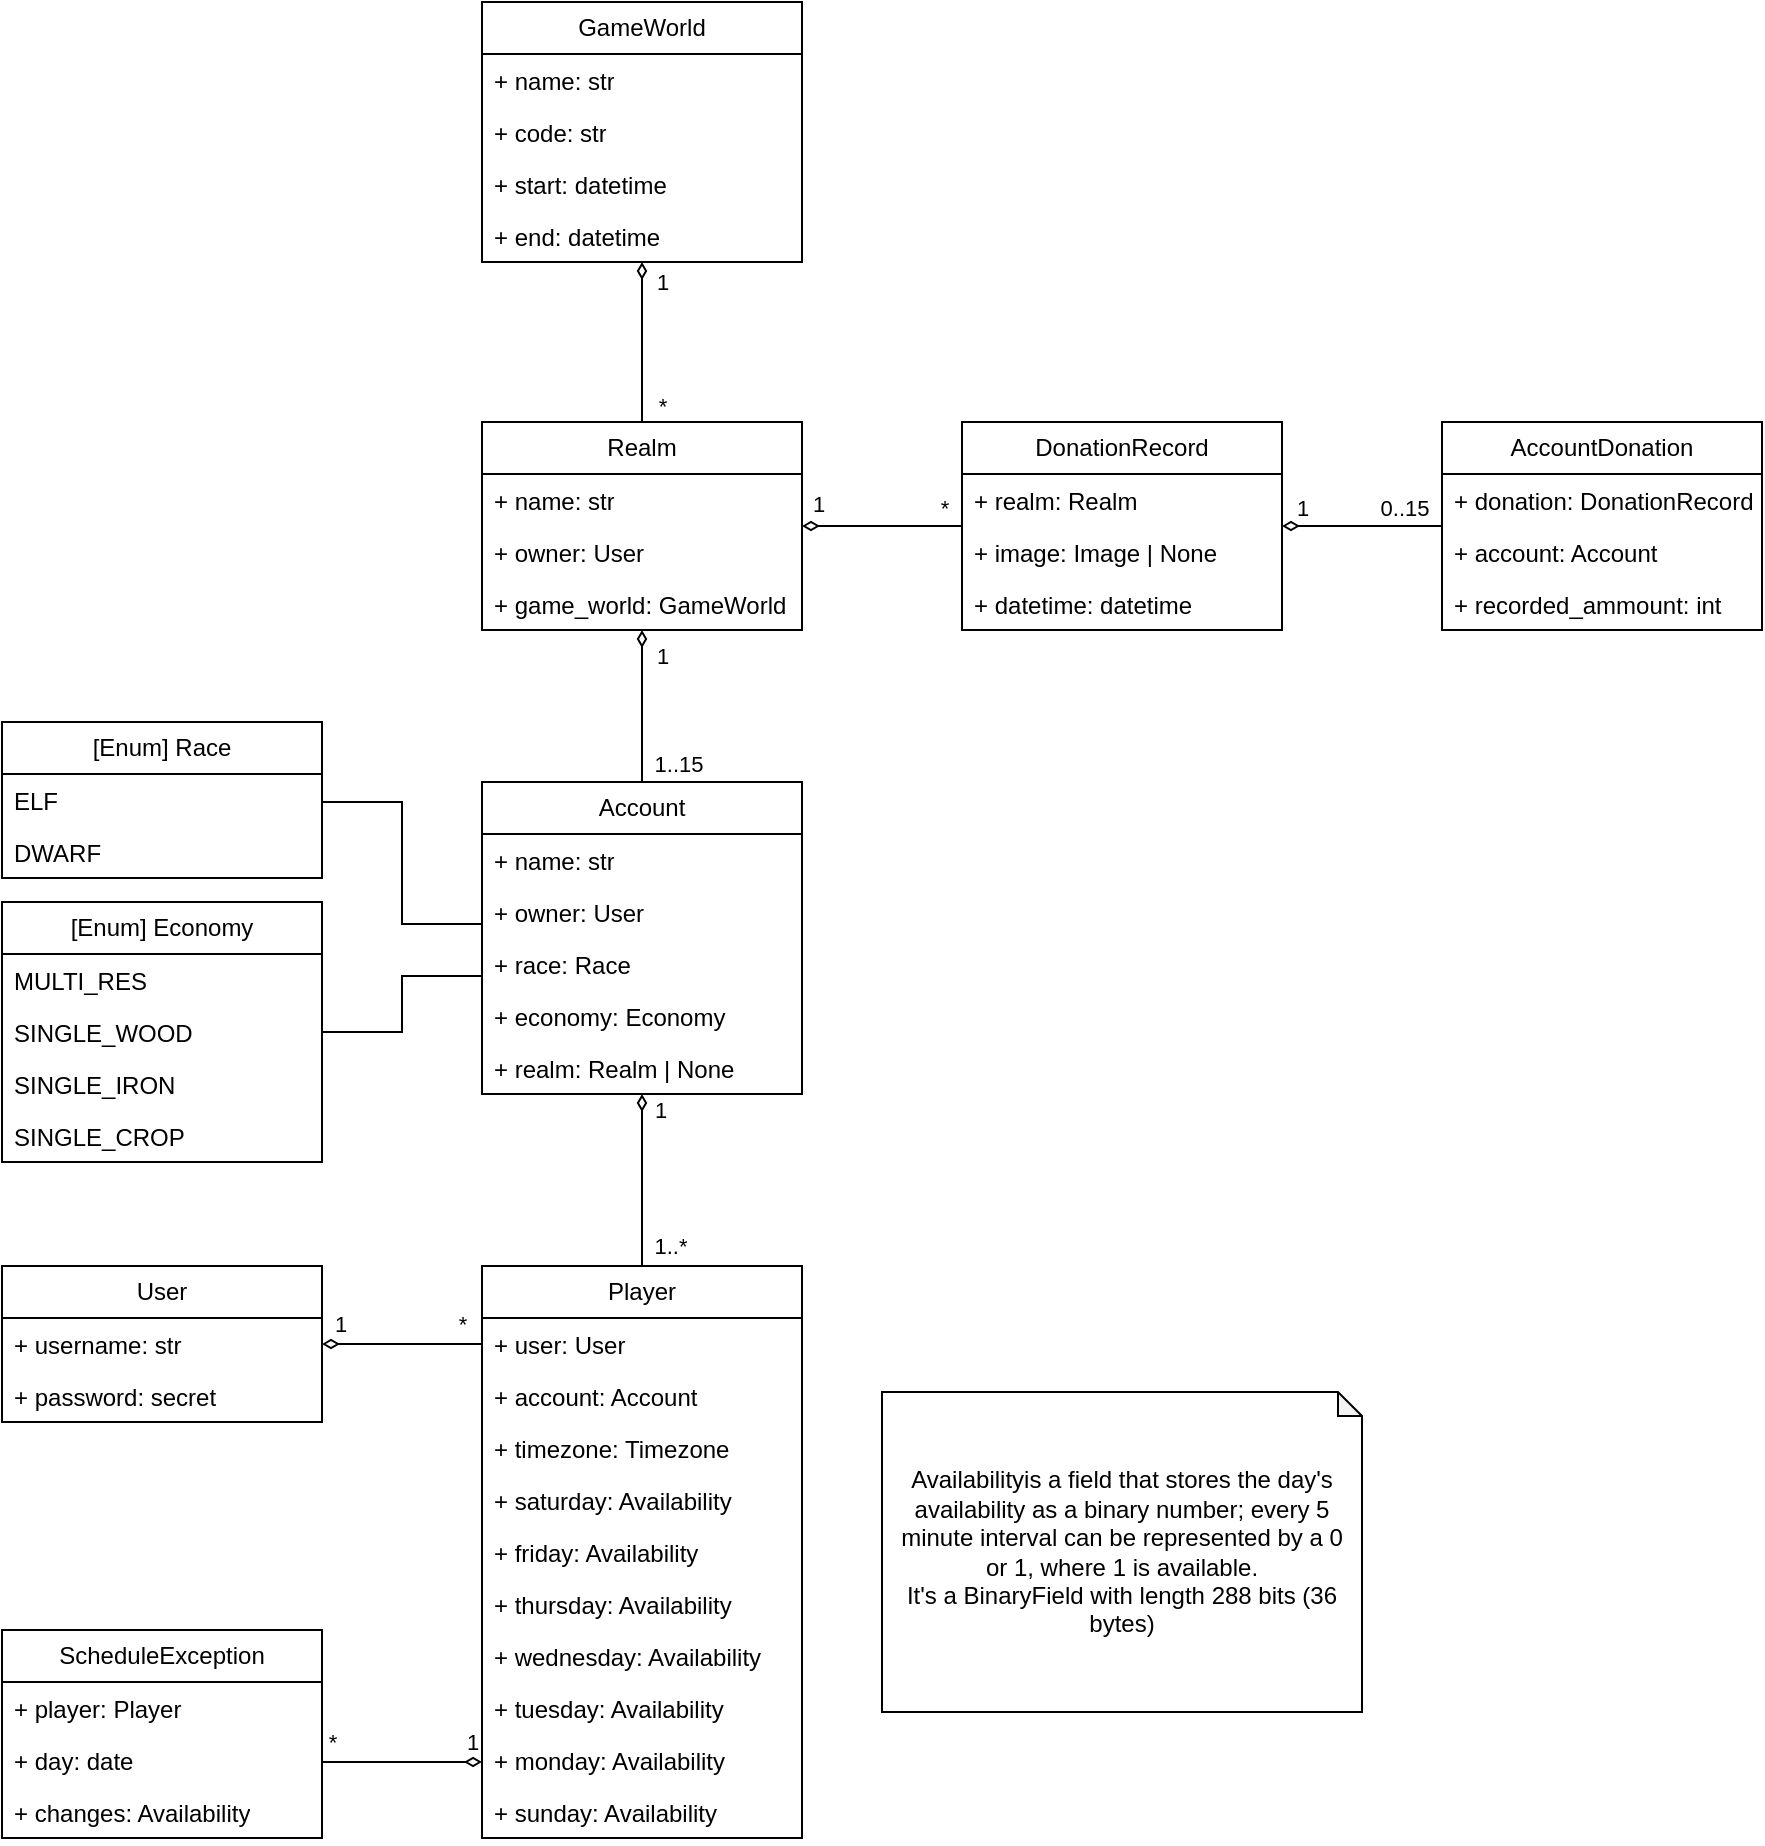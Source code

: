 <mxfile version="24.4.13" type="device">
  <diagram id="C5RBs43oDa-KdzZeNtuy" name="Page-1">
    <mxGraphModel dx="1593" dy="820" grid="1" gridSize="10" guides="1" tooltips="1" connect="1" arrows="1" fold="1" page="1" pageScale="1" pageWidth="960" pageHeight="998" math="0" shadow="0">
      <root>
        <mxCell id="WIyWlLk6GJQsqaUBKTNV-0" />
        <mxCell id="WIyWlLk6GJQsqaUBKTNV-1" parent="WIyWlLk6GJQsqaUBKTNV-0" />
        <mxCell id="SWSMcCkQkzXQzOLeQ1VN-0" value="User" style="swimlane;fontStyle=0;childLayout=stackLayout;horizontal=1;startSize=26;fillColor=none;horizontalStack=0;resizeParent=1;resizeParentMax=0;resizeLast=0;collapsible=1;marginBottom=0;whiteSpace=wrap;html=1;" vertex="1" parent="WIyWlLk6GJQsqaUBKTNV-1">
          <mxGeometry x="40" y="672" width="160" height="78" as="geometry" />
        </mxCell>
        <mxCell id="SWSMcCkQkzXQzOLeQ1VN-1" value="+ username: str" style="text;strokeColor=none;fillColor=none;align=left;verticalAlign=top;spacingLeft=4;spacingRight=4;overflow=hidden;rotatable=0;points=[[0,0.5],[1,0.5]];portConstraint=eastwest;whiteSpace=wrap;html=1;" vertex="1" parent="SWSMcCkQkzXQzOLeQ1VN-0">
          <mxGeometry y="26" width="160" height="26" as="geometry" />
        </mxCell>
        <mxCell id="SWSMcCkQkzXQzOLeQ1VN-2" value="+ password: secret" style="text;strokeColor=none;fillColor=none;align=left;verticalAlign=top;spacingLeft=4;spacingRight=4;overflow=hidden;rotatable=0;points=[[0,0.5],[1,0.5]];portConstraint=eastwest;whiteSpace=wrap;html=1;" vertex="1" parent="SWSMcCkQkzXQzOLeQ1VN-0">
          <mxGeometry y="52" width="160" height="26" as="geometry" />
        </mxCell>
        <mxCell id="SWSMcCkQkzXQzOLeQ1VN-62" style="edgeStyle=orthogonalEdgeStyle;rounded=0;orthogonalLoop=1;jettySize=auto;html=1;startArrow=none;startFill=0;endArrow=diamondThin;endFill=0;" edge="1" parent="WIyWlLk6GJQsqaUBKTNV-1" source="SWSMcCkQkzXQzOLeQ1VN-4" target="SWSMcCkQkzXQzOLeQ1VN-8">
          <mxGeometry relative="1" as="geometry" />
        </mxCell>
        <mxCell id="SWSMcCkQkzXQzOLeQ1VN-63" value="*" style="edgeLabel;html=1;align=center;verticalAlign=middle;resizable=0;points=[];" vertex="1" connectable="0" parent="SWSMcCkQkzXQzOLeQ1VN-62">
          <mxGeometry x="-0.745" y="1" relative="1" as="geometry">
            <mxPoint x="11" y="2" as="offset" />
          </mxGeometry>
        </mxCell>
        <mxCell id="SWSMcCkQkzXQzOLeQ1VN-64" value="1" style="edgeLabel;html=1;align=center;verticalAlign=middle;resizable=0;points=[];" vertex="1" connectable="0" parent="SWSMcCkQkzXQzOLeQ1VN-62">
          <mxGeometry x="0.875" y="-1" relative="1" as="geometry">
            <mxPoint x="9" y="5" as="offset" />
          </mxGeometry>
        </mxCell>
        <mxCell id="SWSMcCkQkzXQzOLeQ1VN-4" value="Realm" style="swimlane;fontStyle=0;childLayout=stackLayout;horizontal=1;startSize=26;fillColor=none;horizontalStack=0;resizeParent=1;resizeParentMax=0;resizeLast=0;collapsible=1;marginBottom=0;whiteSpace=wrap;html=1;" vertex="1" parent="WIyWlLk6GJQsqaUBKTNV-1">
          <mxGeometry x="280" y="250" width="160" height="104" as="geometry" />
        </mxCell>
        <mxCell id="SWSMcCkQkzXQzOLeQ1VN-5" value="+ name: str" style="text;strokeColor=none;fillColor=none;align=left;verticalAlign=top;spacingLeft=4;spacingRight=4;overflow=hidden;rotatable=0;points=[[0,0.5],[1,0.5]];portConstraint=eastwest;whiteSpace=wrap;html=1;" vertex="1" parent="SWSMcCkQkzXQzOLeQ1VN-4">
          <mxGeometry y="26" width="160" height="26" as="geometry" />
        </mxCell>
        <mxCell id="SWSMcCkQkzXQzOLeQ1VN-68" value="+ owner: User" style="text;strokeColor=none;fillColor=none;align=left;verticalAlign=top;spacingLeft=4;spacingRight=4;overflow=hidden;rotatable=0;points=[[0,0.5],[1,0.5]];portConstraint=eastwest;whiteSpace=wrap;html=1;" vertex="1" parent="SWSMcCkQkzXQzOLeQ1VN-4">
          <mxGeometry y="52" width="160" height="26" as="geometry" />
        </mxCell>
        <mxCell id="SWSMcCkQkzXQzOLeQ1VN-6" value="+ game_world: GameWorld" style="text;strokeColor=none;fillColor=none;align=left;verticalAlign=top;spacingLeft=4;spacingRight=4;overflow=hidden;rotatable=0;points=[[0,0.5],[1,0.5]];portConstraint=eastwest;whiteSpace=wrap;html=1;" vertex="1" parent="SWSMcCkQkzXQzOLeQ1VN-4">
          <mxGeometry y="78" width="160" height="26" as="geometry" />
        </mxCell>
        <mxCell id="SWSMcCkQkzXQzOLeQ1VN-8" value="GameWorld" style="swimlane;fontStyle=0;childLayout=stackLayout;horizontal=1;startSize=26;fillColor=none;horizontalStack=0;resizeParent=1;resizeParentMax=0;resizeLast=0;collapsible=1;marginBottom=0;whiteSpace=wrap;html=1;" vertex="1" parent="WIyWlLk6GJQsqaUBKTNV-1">
          <mxGeometry x="280" y="40" width="160" height="130" as="geometry" />
        </mxCell>
        <mxCell id="SWSMcCkQkzXQzOLeQ1VN-9" value="+ name: str" style="text;strokeColor=none;fillColor=none;align=left;verticalAlign=top;spacingLeft=4;spacingRight=4;overflow=hidden;rotatable=0;points=[[0,0.5],[1,0.5]];portConstraint=eastwest;whiteSpace=wrap;html=1;" vertex="1" parent="SWSMcCkQkzXQzOLeQ1VN-8">
          <mxGeometry y="26" width="160" height="26" as="geometry" />
        </mxCell>
        <mxCell id="SWSMcCkQkzXQzOLeQ1VN-10" value="+ code: str" style="text;strokeColor=none;fillColor=none;align=left;verticalAlign=top;spacingLeft=4;spacingRight=4;overflow=hidden;rotatable=0;points=[[0,0.5],[1,0.5]];portConstraint=eastwest;whiteSpace=wrap;html=1;" vertex="1" parent="SWSMcCkQkzXQzOLeQ1VN-8">
          <mxGeometry y="52" width="160" height="26" as="geometry" />
        </mxCell>
        <mxCell id="SWSMcCkQkzXQzOLeQ1VN-11" value="+ start: datetime" style="text;strokeColor=none;fillColor=none;align=left;verticalAlign=top;spacingLeft=4;spacingRight=4;overflow=hidden;rotatable=0;points=[[0,0.5],[1,0.5]];portConstraint=eastwest;whiteSpace=wrap;html=1;" vertex="1" parent="SWSMcCkQkzXQzOLeQ1VN-8">
          <mxGeometry y="78" width="160" height="26" as="geometry" />
        </mxCell>
        <mxCell id="SWSMcCkQkzXQzOLeQ1VN-12" value="+ end: datetime" style="text;strokeColor=none;fillColor=none;align=left;verticalAlign=top;spacingLeft=4;spacingRight=4;overflow=hidden;rotatable=0;points=[[0,0.5],[1,0.5]];portConstraint=eastwest;whiteSpace=wrap;html=1;" vertex="1" parent="SWSMcCkQkzXQzOLeQ1VN-8">
          <mxGeometry y="104" width="160" height="26" as="geometry" />
        </mxCell>
        <mxCell id="SWSMcCkQkzXQzOLeQ1VN-65" style="edgeStyle=orthogonalEdgeStyle;rounded=0;orthogonalLoop=1;jettySize=auto;html=1;endArrow=diamondThin;endFill=0;" edge="1" parent="WIyWlLk6GJQsqaUBKTNV-1" source="SWSMcCkQkzXQzOLeQ1VN-13" target="SWSMcCkQkzXQzOLeQ1VN-4">
          <mxGeometry relative="1" as="geometry" />
        </mxCell>
        <mxCell id="SWSMcCkQkzXQzOLeQ1VN-66" value="1" style="edgeLabel;html=1;align=center;verticalAlign=middle;resizable=0;points=[];" vertex="1" connectable="0" parent="SWSMcCkQkzXQzOLeQ1VN-65">
          <mxGeometry x="0.665" y="2" relative="1" as="geometry">
            <mxPoint x="12" as="offset" />
          </mxGeometry>
        </mxCell>
        <mxCell id="SWSMcCkQkzXQzOLeQ1VN-67" value="1..15" style="edgeLabel;html=1;align=center;verticalAlign=middle;resizable=0;points=[];" vertex="1" connectable="0" parent="SWSMcCkQkzXQzOLeQ1VN-65">
          <mxGeometry x="-0.855" relative="1" as="geometry">
            <mxPoint x="18" y="-4" as="offset" />
          </mxGeometry>
        </mxCell>
        <mxCell id="SWSMcCkQkzXQzOLeQ1VN-69" style="edgeStyle=orthogonalEdgeStyle;rounded=0;orthogonalLoop=1;jettySize=auto;html=1;exitX=0;exitY=0.75;exitDx=0;exitDy=0;endArrow=none;endFill=0;" edge="1" parent="WIyWlLk6GJQsqaUBKTNV-1" source="SWSMcCkQkzXQzOLeQ1VN-13" target="SWSMcCkQkzXQzOLeQ1VN-28">
          <mxGeometry relative="1" as="geometry">
            <Array as="points">
              <mxPoint x="280" y="527" />
              <mxPoint x="240" y="527" />
              <mxPoint x="240" y="555" />
            </Array>
          </mxGeometry>
        </mxCell>
        <mxCell id="SWSMcCkQkzXQzOLeQ1VN-13" value="Account" style="swimlane;fontStyle=0;childLayout=stackLayout;horizontal=1;startSize=26;fillColor=none;horizontalStack=0;resizeParent=1;resizeParentMax=0;resizeLast=0;collapsible=1;marginBottom=0;whiteSpace=wrap;html=1;" vertex="1" parent="WIyWlLk6GJQsqaUBKTNV-1">
          <mxGeometry x="280" y="430" width="160" height="156" as="geometry" />
        </mxCell>
        <mxCell id="SWSMcCkQkzXQzOLeQ1VN-14" value="+ name: str" style="text;strokeColor=none;fillColor=none;align=left;verticalAlign=top;spacingLeft=4;spacingRight=4;overflow=hidden;rotatable=0;points=[[0,0.5],[1,0.5]];portConstraint=eastwest;whiteSpace=wrap;html=1;" vertex="1" parent="SWSMcCkQkzXQzOLeQ1VN-13">
          <mxGeometry y="26" width="160" height="26" as="geometry" />
        </mxCell>
        <mxCell id="SWSMcCkQkzXQzOLeQ1VN-21" value="+ owner: User" style="text;strokeColor=none;fillColor=none;align=left;verticalAlign=top;spacingLeft=4;spacingRight=4;overflow=hidden;rotatable=0;points=[[0,0.5],[1,0.5]];portConstraint=eastwest;whiteSpace=wrap;html=1;" vertex="1" parent="SWSMcCkQkzXQzOLeQ1VN-13">
          <mxGeometry y="52" width="160" height="26" as="geometry" />
        </mxCell>
        <mxCell id="SWSMcCkQkzXQzOLeQ1VN-23" value="+ race: Race" style="text;strokeColor=none;fillColor=none;align=left;verticalAlign=top;spacingLeft=4;spacingRight=4;overflow=hidden;rotatable=0;points=[[0,0.5],[1,0.5]];portConstraint=eastwest;whiteSpace=wrap;html=1;" vertex="1" parent="SWSMcCkQkzXQzOLeQ1VN-13">
          <mxGeometry y="78" width="160" height="26" as="geometry" />
        </mxCell>
        <mxCell id="SWSMcCkQkzXQzOLeQ1VN-22" value="+ economy: Economy" style="text;strokeColor=none;fillColor=none;align=left;verticalAlign=top;spacingLeft=4;spacingRight=4;overflow=hidden;rotatable=0;points=[[0,0.5],[1,0.5]];portConstraint=eastwest;whiteSpace=wrap;html=1;" vertex="1" parent="SWSMcCkQkzXQzOLeQ1VN-13">
          <mxGeometry y="104" width="160" height="26" as="geometry" />
        </mxCell>
        <mxCell id="SWSMcCkQkzXQzOLeQ1VN-15" value="+ realm: Realm | None" style="text;strokeColor=none;fillColor=none;align=left;verticalAlign=top;spacingLeft=4;spacingRight=4;overflow=hidden;rotatable=0;points=[[0,0.5],[1,0.5]];portConstraint=eastwest;whiteSpace=wrap;html=1;" vertex="1" parent="SWSMcCkQkzXQzOLeQ1VN-13">
          <mxGeometry y="130" width="160" height="26" as="geometry" />
        </mxCell>
        <mxCell id="SWSMcCkQkzXQzOLeQ1VN-78" style="edgeStyle=orthogonalEdgeStyle;rounded=0;orthogonalLoop=1;jettySize=auto;html=1;exitX=0.5;exitY=0;exitDx=0;exitDy=0;startArrow=none;startFill=0;endArrow=diamondThin;endFill=0;" edge="1" parent="WIyWlLk6GJQsqaUBKTNV-1" source="SWSMcCkQkzXQzOLeQ1VN-17" target="SWSMcCkQkzXQzOLeQ1VN-13">
          <mxGeometry relative="1" as="geometry" />
        </mxCell>
        <mxCell id="SWSMcCkQkzXQzOLeQ1VN-79" value="1" style="edgeLabel;html=1;align=center;verticalAlign=middle;resizable=0;points=[];" vertex="1" connectable="0" parent="SWSMcCkQkzXQzOLeQ1VN-78">
          <mxGeometry x="0.809" relative="1" as="geometry">
            <mxPoint x="9" as="offset" />
          </mxGeometry>
        </mxCell>
        <mxCell id="SWSMcCkQkzXQzOLeQ1VN-80" value="1..*" style="edgeLabel;html=1;align=center;verticalAlign=middle;resizable=0;points=[];" vertex="1" connectable="0" parent="SWSMcCkQkzXQzOLeQ1VN-78">
          <mxGeometry x="-0.753" y="1" relative="1" as="geometry">
            <mxPoint x="15" as="offset" />
          </mxGeometry>
        </mxCell>
        <mxCell id="SWSMcCkQkzXQzOLeQ1VN-17" value="Player" style="swimlane;fontStyle=0;childLayout=stackLayout;horizontal=1;startSize=26;fillColor=none;horizontalStack=0;resizeParent=1;resizeParentMax=0;resizeLast=0;collapsible=1;marginBottom=0;whiteSpace=wrap;html=1;" vertex="1" parent="WIyWlLk6GJQsqaUBKTNV-1">
          <mxGeometry x="280" y="672" width="160" height="286" as="geometry" />
        </mxCell>
        <mxCell id="SWSMcCkQkzXQzOLeQ1VN-18" value="+ user: User" style="text;strokeColor=none;fillColor=none;align=left;verticalAlign=top;spacingLeft=4;spacingRight=4;overflow=hidden;rotatable=0;points=[[0,0.5],[1,0.5]];portConstraint=eastwest;whiteSpace=wrap;html=1;" vertex="1" parent="SWSMcCkQkzXQzOLeQ1VN-17">
          <mxGeometry y="26" width="160" height="26" as="geometry" />
        </mxCell>
        <mxCell id="SWSMcCkQkzXQzOLeQ1VN-19" value="+ account: Account" style="text;strokeColor=none;fillColor=none;align=left;verticalAlign=top;spacingLeft=4;spacingRight=4;overflow=hidden;rotatable=0;points=[[0,0.5],[1,0.5]];portConstraint=eastwest;whiteSpace=wrap;html=1;" vertex="1" parent="SWSMcCkQkzXQzOLeQ1VN-17">
          <mxGeometry y="52" width="160" height="26" as="geometry" />
        </mxCell>
        <mxCell id="SWSMcCkQkzXQzOLeQ1VN-55" value="+ timezone: Timezone" style="text;strokeColor=none;fillColor=none;align=left;verticalAlign=top;spacingLeft=4;spacingRight=4;overflow=hidden;rotatable=0;points=[[0,0.5],[1,0.5]];portConstraint=eastwest;whiteSpace=wrap;html=1;" vertex="1" parent="SWSMcCkQkzXQzOLeQ1VN-17">
          <mxGeometry y="78" width="160" height="26" as="geometry" />
        </mxCell>
        <mxCell id="SWSMcCkQkzXQzOLeQ1VN-44" value="+ saturday: Availability" style="text;strokeColor=none;fillColor=none;align=left;verticalAlign=top;spacingLeft=4;spacingRight=4;overflow=hidden;rotatable=0;points=[[0,0.5],[1,0.5]];portConstraint=eastwest;whiteSpace=wrap;html=1;" vertex="1" parent="SWSMcCkQkzXQzOLeQ1VN-17">
          <mxGeometry y="104" width="160" height="26" as="geometry" />
        </mxCell>
        <mxCell id="SWSMcCkQkzXQzOLeQ1VN-45" value="+ friday: Availability" style="text;strokeColor=none;fillColor=none;align=left;verticalAlign=top;spacingLeft=4;spacingRight=4;overflow=hidden;rotatable=0;points=[[0,0.5],[1,0.5]];portConstraint=eastwest;whiteSpace=wrap;html=1;" vertex="1" parent="SWSMcCkQkzXQzOLeQ1VN-17">
          <mxGeometry y="130" width="160" height="26" as="geometry" />
        </mxCell>
        <mxCell id="SWSMcCkQkzXQzOLeQ1VN-43" value="+ thursday: Availability" style="text;strokeColor=none;fillColor=none;align=left;verticalAlign=top;spacingLeft=4;spacingRight=4;overflow=hidden;rotatable=0;points=[[0,0.5],[1,0.5]];portConstraint=eastwest;whiteSpace=wrap;html=1;" vertex="1" parent="SWSMcCkQkzXQzOLeQ1VN-17">
          <mxGeometry y="156" width="160" height="26" as="geometry" />
        </mxCell>
        <mxCell id="SWSMcCkQkzXQzOLeQ1VN-42" value="+ wednesday: Availability" style="text;strokeColor=none;fillColor=none;align=left;verticalAlign=top;spacingLeft=4;spacingRight=4;overflow=hidden;rotatable=0;points=[[0,0.5],[1,0.5]];portConstraint=eastwest;whiteSpace=wrap;html=1;" vertex="1" parent="SWSMcCkQkzXQzOLeQ1VN-17">
          <mxGeometry y="182" width="160" height="26" as="geometry" />
        </mxCell>
        <mxCell id="SWSMcCkQkzXQzOLeQ1VN-41" value="+ tuesday: Availability" style="text;strokeColor=none;fillColor=none;align=left;verticalAlign=top;spacingLeft=4;spacingRight=4;overflow=hidden;rotatable=0;points=[[0,0.5],[1,0.5]];portConstraint=eastwest;whiteSpace=wrap;html=1;" vertex="1" parent="SWSMcCkQkzXQzOLeQ1VN-17">
          <mxGeometry y="208" width="160" height="26" as="geometry" />
        </mxCell>
        <mxCell id="SWSMcCkQkzXQzOLeQ1VN-40" value="+ monday: Availability" style="text;strokeColor=none;fillColor=none;align=left;verticalAlign=top;spacingLeft=4;spacingRight=4;overflow=hidden;rotatable=0;points=[[0,0.5],[1,0.5]];portConstraint=eastwest;whiteSpace=wrap;html=1;" vertex="1" parent="SWSMcCkQkzXQzOLeQ1VN-17">
          <mxGeometry y="234" width="160" height="26" as="geometry" />
        </mxCell>
        <mxCell id="SWSMcCkQkzXQzOLeQ1VN-46" value="+ sunday: Availability" style="text;strokeColor=none;fillColor=none;align=left;verticalAlign=top;spacingLeft=4;spacingRight=4;overflow=hidden;rotatable=0;points=[[0,0.5],[1,0.5]];portConstraint=eastwest;whiteSpace=wrap;html=1;" vertex="1" parent="SWSMcCkQkzXQzOLeQ1VN-17">
          <mxGeometry y="260" width="160" height="26" as="geometry" />
        </mxCell>
        <mxCell id="SWSMcCkQkzXQzOLeQ1VN-24" value="[Enum] Race" style="swimlane;fontStyle=0;childLayout=stackLayout;horizontal=1;startSize=26;fillColor=none;horizontalStack=0;resizeParent=1;resizeParentMax=0;resizeLast=0;collapsible=1;marginBottom=0;whiteSpace=wrap;html=1;" vertex="1" parent="WIyWlLk6GJQsqaUBKTNV-1">
          <mxGeometry x="40" y="400" width="160" height="78" as="geometry" />
        </mxCell>
        <mxCell id="SWSMcCkQkzXQzOLeQ1VN-25" value="ELF" style="text;strokeColor=none;fillColor=none;align=left;verticalAlign=top;spacingLeft=4;spacingRight=4;overflow=hidden;rotatable=0;points=[[0,0.5],[1,0.5]];portConstraint=eastwest;whiteSpace=wrap;html=1;" vertex="1" parent="SWSMcCkQkzXQzOLeQ1VN-24">
          <mxGeometry y="26" width="160" height="26" as="geometry" />
        </mxCell>
        <mxCell id="SWSMcCkQkzXQzOLeQ1VN-26" value="DWARF" style="text;strokeColor=none;fillColor=none;align=left;verticalAlign=top;spacingLeft=4;spacingRight=4;overflow=hidden;rotatable=0;points=[[0,0.5],[1,0.5]];portConstraint=eastwest;whiteSpace=wrap;html=1;" vertex="1" parent="SWSMcCkQkzXQzOLeQ1VN-24">
          <mxGeometry y="52" width="160" height="26" as="geometry" />
        </mxCell>
        <mxCell id="SWSMcCkQkzXQzOLeQ1VN-28" value="[Enum] Economy" style="swimlane;fontStyle=0;childLayout=stackLayout;horizontal=1;startSize=26;fillColor=none;horizontalStack=0;resizeParent=1;resizeParentMax=0;resizeLast=0;collapsible=1;marginBottom=0;whiteSpace=wrap;html=1;" vertex="1" parent="WIyWlLk6GJQsqaUBKTNV-1">
          <mxGeometry x="40" y="490" width="160" height="130" as="geometry" />
        </mxCell>
        <mxCell id="SWSMcCkQkzXQzOLeQ1VN-29" value="MULTI_RES" style="text;strokeColor=none;fillColor=none;align=left;verticalAlign=top;spacingLeft=4;spacingRight=4;overflow=hidden;rotatable=0;points=[[0,0.5],[1,0.5]];portConstraint=eastwest;whiteSpace=wrap;html=1;" vertex="1" parent="SWSMcCkQkzXQzOLeQ1VN-28">
          <mxGeometry y="26" width="160" height="26" as="geometry" />
        </mxCell>
        <mxCell id="SWSMcCkQkzXQzOLeQ1VN-30" value="SINGLE_WOOD" style="text;strokeColor=none;fillColor=none;align=left;verticalAlign=top;spacingLeft=4;spacingRight=4;overflow=hidden;rotatable=0;points=[[0,0.5],[1,0.5]];portConstraint=eastwest;whiteSpace=wrap;html=1;" vertex="1" parent="SWSMcCkQkzXQzOLeQ1VN-28">
          <mxGeometry y="52" width="160" height="26" as="geometry" />
        </mxCell>
        <mxCell id="SWSMcCkQkzXQzOLeQ1VN-32" value="SINGLE_IRON" style="text;strokeColor=none;fillColor=none;align=left;verticalAlign=top;spacingLeft=4;spacingRight=4;overflow=hidden;rotatable=0;points=[[0,0.5],[1,0.5]];portConstraint=eastwest;whiteSpace=wrap;html=1;" vertex="1" parent="SWSMcCkQkzXQzOLeQ1VN-28">
          <mxGeometry y="78" width="160" height="26" as="geometry" />
        </mxCell>
        <mxCell id="SWSMcCkQkzXQzOLeQ1VN-31" value="SINGLE_CROP" style="text;strokeColor=none;fillColor=none;align=left;verticalAlign=top;spacingLeft=4;spacingRight=4;overflow=hidden;rotatable=0;points=[[0,0.5],[1,0.5]];portConstraint=eastwest;whiteSpace=wrap;html=1;" vertex="1" parent="SWSMcCkQkzXQzOLeQ1VN-28">
          <mxGeometry y="104" width="160" height="26" as="geometry" />
        </mxCell>
        <mxCell id="SWSMcCkQkzXQzOLeQ1VN-47" value="ScheduleException" style="swimlane;fontStyle=0;childLayout=stackLayout;horizontal=1;startSize=26;fillColor=none;horizontalStack=0;resizeParent=1;resizeParentMax=0;resizeLast=0;collapsible=1;marginBottom=0;whiteSpace=wrap;html=1;" vertex="1" parent="WIyWlLk6GJQsqaUBKTNV-1">
          <mxGeometry x="40" y="854" width="160" height="104" as="geometry" />
        </mxCell>
        <mxCell id="SWSMcCkQkzXQzOLeQ1VN-48" value="+ player: Player" style="text;strokeColor=none;fillColor=none;align=left;verticalAlign=top;spacingLeft=4;spacingRight=4;overflow=hidden;rotatable=0;points=[[0,0.5],[1,0.5]];portConstraint=eastwest;whiteSpace=wrap;html=1;" vertex="1" parent="SWSMcCkQkzXQzOLeQ1VN-47">
          <mxGeometry y="26" width="160" height="26" as="geometry" />
        </mxCell>
        <mxCell id="SWSMcCkQkzXQzOLeQ1VN-49" value="+ day: date" style="text;strokeColor=none;fillColor=none;align=left;verticalAlign=top;spacingLeft=4;spacingRight=4;overflow=hidden;rotatable=0;points=[[0,0.5],[1,0.5]];portConstraint=eastwest;whiteSpace=wrap;html=1;" vertex="1" parent="SWSMcCkQkzXQzOLeQ1VN-47">
          <mxGeometry y="52" width="160" height="26" as="geometry" />
        </mxCell>
        <mxCell id="SWSMcCkQkzXQzOLeQ1VN-50" value="+ changes: Availability" style="text;strokeColor=none;fillColor=none;align=left;verticalAlign=top;spacingLeft=4;spacingRight=4;overflow=hidden;rotatable=0;points=[[0,0.5],[1,0.5]];portConstraint=eastwest;whiteSpace=wrap;html=1;" vertex="1" parent="SWSMcCkQkzXQzOLeQ1VN-47">
          <mxGeometry y="78" width="160" height="26" as="geometry" />
        </mxCell>
        <mxCell id="SWSMcCkQkzXQzOLeQ1VN-51" value="Availabilityis a field that stores the day&#39;s availability as a binary number; every 5 minute interval can be represented by a 0 or 1, where 1 is available.&lt;div&gt;It&#39;s a BinaryField with length 288 bits (36 bytes)&lt;/div&gt;" style="shape=note;whiteSpace=wrap;html=1;backgroundOutline=1;darkOpacity=0.05;size=12;spacing=10;" vertex="1" parent="WIyWlLk6GJQsqaUBKTNV-1">
          <mxGeometry x="480" y="735" width="240" height="160" as="geometry" />
        </mxCell>
        <mxCell id="SWSMcCkQkzXQzOLeQ1VN-75" value="" style="edgeStyle=orthogonalEdgeStyle;rounded=0;orthogonalLoop=1;jettySize=auto;html=1;endArrow=none;endFill=0;startArrow=diamondThin;startFill=0;" edge="1" parent="WIyWlLk6GJQsqaUBKTNV-1" source="SWSMcCkQkzXQzOLeQ1VN-52" target="SWSMcCkQkzXQzOLeQ1VN-56">
          <mxGeometry relative="1" as="geometry" />
        </mxCell>
        <mxCell id="SWSMcCkQkzXQzOLeQ1VN-76" value="1" style="edgeLabel;html=1;align=center;verticalAlign=middle;resizable=0;points=[];" vertex="1" connectable="0" parent="SWSMcCkQkzXQzOLeQ1VN-75">
          <mxGeometry x="-0.655" y="-1" relative="1" as="geometry">
            <mxPoint x="-4" y="-10" as="offset" />
          </mxGeometry>
        </mxCell>
        <mxCell id="SWSMcCkQkzXQzOLeQ1VN-77" value="0..15" style="edgeLabel;html=1;align=center;verticalAlign=middle;resizable=0;points=[];" vertex="1" connectable="0" parent="SWSMcCkQkzXQzOLeQ1VN-75">
          <mxGeometry x="0.888" y="1" relative="1" as="geometry">
            <mxPoint x="-15" y="-8" as="offset" />
          </mxGeometry>
        </mxCell>
        <mxCell id="SWSMcCkQkzXQzOLeQ1VN-52" value="DonationRecord" style="swimlane;fontStyle=0;childLayout=stackLayout;horizontal=1;startSize=26;fillColor=none;horizontalStack=0;resizeParent=1;resizeParentMax=0;resizeLast=0;collapsible=1;marginBottom=0;whiteSpace=wrap;html=1;" vertex="1" parent="WIyWlLk6GJQsqaUBKTNV-1">
          <mxGeometry x="520" y="250" width="160" height="104" as="geometry" />
        </mxCell>
        <mxCell id="SWSMcCkQkzXQzOLeQ1VN-61" value="+ realm: Realm" style="text;strokeColor=none;fillColor=none;align=left;verticalAlign=top;spacingLeft=4;spacingRight=4;overflow=hidden;rotatable=0;points=[[0,0.5],[1,0.5]];portConstraint=eastwest;whiteSpace=wrap;html=1;" vertex="1" parent="SWSMcCkQkzXQzOLeQ1VN-52">
          <mxGeometry y="26" width="160" height="26" as="geometry" />
        </mxCell>
        <mxCell id="SWSMcCkQkzXQzOLeQ1VN-53" value="+ image: Image | None" style="text;strokeColor=none;fillColor=none;align=left;verticalAlign=top;spacingLeft=4;spacingRight=4;overflow=hidden;rotatable=0;points=[[0,0.5],[1,0.5]];portConstraint=eastwest;whiteSpace=wrap;html=1;" vertex="1" parent="SWSMcCkQkzXQzOLeQ1VN-52">
          <mxGeometry y="52" width="160" height="26" as="geometry" />
        </mxCell>
        <mxCell id="SWSMcCkQkzXQzOLeQ1VN-54" value="+ datetime: datetime" style="text;strokeColor=none;fillColor=none;align=left;verticalAlign=top;spacingLeft=4;spacingRight=4;overflow=hidden;rotatable=0;points=[[0,0.5],[1,0.5]];portConstraint=eastwest;whiteSpace=wrap;html=1;" vertex="1" parent="SWSMcCkQkzXQzOLeQ1VN-52">
          <mxGeometry y="78" width="160" height="26" as="geometry" />
        </mxCell>
        <mxCell id="SWSMcCkQkzXQzOLeQ1VN-56" value="AccountDonation" style="swimlane;fontStyle=0;childLayout=stackLayout;horizontal=1;startSize=26;fillColor=none;horizontalStack=0;resizeParent=1;resizeParentMax=0;resizeLast=0;collapsible=1;marginBottom=0;whiteSpace=wrap;html=1;" vertex="1" parent="WIyWlLk6GJQsqaUBKTNV-1">
          <mxGeometry x="760" y="250" width="160" height="104" as="geometry" />
        </mxCell>
        <mxCell id="SWSMcCkQkzXQzOLeQ1VN-57" value="+ donation: DonationRecord" style="text;strokeColor=none;fillColor=none;align=left;verticalAlign=top;spacingLeft=4;spacingRight=4;overflow=hidden;rotatable=0;points=[[0,0.5],[1,0.5]];portConstraint=eastwest;whiteSpace=wrap;html=1;" vertex="1" parent="SWSMcCkQkzXQzOLeQ1VN-56">
          <mxGeometry y="26" width="160" height="26" as="geometry" />
        </mxCell>
        <mxCell id="SWSMcCkQkzXQzOLeQ1VN-58" value="+ account: Account&lt;div&gt;&lt;br&gt;&lt;/div&gt;" style="text;strokeColor=none;fillColor=none;align=left;verticalAlign=top;spacingLeft=4;spacingRight=4;overflow=hidden;rotatable=0;points=[[0,0.5],[1,0.5]];portConstraint=eastwest;whiteSpace=wrap;html=1;" vertex="1" parent="SWSMcCkQkzXQzOLeQ1VN-56">
          <mxGeometry y="52" width="160" height="26" as="geometry" />
        </mxCell>
        <mxCell id="SWSMcCkQkzXQzOLeQ1VN-60" value="+ recorded_ammount: int" style="text;strokeColor=none;fillColor=none;align=left;verticalAlign=top;spacingLeft=4;spacingRight=4;overflow=hidden;rotatable=0;points=[[0,0.5],[1,0.5]];portConstraint=eastwest;whiteSpace=wrap;html=1;" vertex="1" parent="SWSMcCkQkzXQzOLeQ1VN-56">
          <mxGeometry y="78" width="160" height="26" as="geometry" />
        </mxCell>
        <mxCell id="SWSMcCkQkzXQzOLeQ1VN-70" style="edgeStyle=orthogonalEdgeStyle;rounded=0;orthogonalLoop=1;jettySize=auto;html=1;exitX=0;exitY=0.5;exitDx=0;exitDy=0;endArrow=none;endFill=0;" edge="1" parent="WIyWlLk6GJQsqaUBKTNV-1" source="SWSMcCkQkzXQzOLeQ1VN-23" target="SWSMcCkQkzXQzOLeQ1VN-24">
          <mxGeometry relative="1" as="geometry">
            <Array as="points">
              <mxPoint x="280" y="501" />
              <mxPoint x="240" y="501" />
              <mxPoint x="240" y="440" />
            </Array>
          </mxGeometry>
        </mxCell>
        <mxCell id="SWSMcCkQkzXQzOLeQ1VN-71" style="edgeStyle=orthogonalEdgeStyle;rounded=0;orthogonalLoop=1;jettySize=auto;html=1;startArrow=diamondThin;startFill=0;endArrow=none;endFill=0;" edge="1" parent="WIyWlLk6GJQsqaUBKTNV-1" source="SWSMcCkQkzXQzOLeQ1VN-4" target="SWSMcCkQkzXQzOLeQ1VN-52">
          <mxGeometry relative="1" as="geometry" />
        </mxCell>
        <mxCell id="SWSMcCkQkzXQzOLeQ1VN-73" value="1" style="edgeLabel;html=1;align=center;verticalAlign=middle;resizable=0;points=[];" vertex="1" connectable="0" parent="SWSMcCkQkzXQzOLeQ1VN-71">
          <mxGeometry x="-0.862" y="2" relative="1" as="geometry">
            <mxPoint x="2" y="-9" as="offset" />
          </mxGeometry>
        </mxCell>
        <mxCell id="SWSMcCkQkzXQzOLeQ1VN-74" value="*" style="edgeLabel;html=1;align=center;verticalAlign=middle;resizable=0;points=[];" vertex="1" connectable="0" parent="SWSMcCkQkzXQzOLeQ1VN-71">
          <mxGeometry x="0.862" relative="1" as="geometry">
            <mxPoint x="-4" y="-9" as="offset" />
          </mxGeometry>
        </mxCell>
        <mxCell id="SWSMcCkQkzXQzOLeQ1VN-81" style="edgeStyle=orthogonalEdgeStyle;rounded=0;orthogonalLoop=1;jettySize=auto;html=1;exitX=0;exitY=0.5;exitDx=0;exitDy=0;endArrow=diamondThin;endFill=0;" edge="1" parent="WIyWlLk6GJQsqaUBKTNV-1" source="SWSMcCkQkzXQzOLeQ1VN-18" target="SWSMcCkQkzXQzOLeQ1VN-0">
          <mxGeometry relative="1" as="geometry" />
        </mxCell>
        <mxCell id="SWSMcCkQkzXQzOLeQ1VN-82" value="1" style="edgeLabel;html=1;align=center;verticalAlign=middle;resizable=0;points=[];" vertex="1" connectable="0" parent="SWSMcCkQkzXQzOLeQ1VN-81">
          <mxGeometry x="0.779" y="1" relative="1" as="geometry">
            <mxPoint y="-11" as="offset" />
          </mxGeometry>
        </mxCell>
        <mxCell id="SWSMcCkQkzXQzOLeQ1VN-83" value="*" style="edgeLabel;html=1;align=center;verticalAlign=middle;resizable=0;points=[];" vertex="1" connectable="0" parent="SWSMcCkQkzXQzOLeQ1VN-81">
          <mxGeometry x="-0.892" y="-1" relative="1" as="geometry">
            <mxPoint x="-6" y="-9" as="offset" />
          </mxGeometry>
        </mxCell>
        <mxCell id="SWSMcCkQkzXQzOLeQ1VN-85" value="" style="edgeStyle=orthogonalEdgeStyle;rounded=0;orthogonalLoop=1;jettySize=auto;html=1;endArrow=diamondThin;endFill=0;startArrow=none;startFill=0;" edge="1" parent="WIyWlLk6GJQsqaUBKTNV-1" source="SWSMcCkQkzXQzOLeQ1VN-49" target="SWSMcCkQkzXQzOLeQ1VN-17">
          <mxGeometry relative="1" as="geometry">
            <Array as="points">
              <mxPoint x="220" y="920" />
              <mxPoint x="220" y="920" />
            </Array>
          </mxGeometry>
        </mxCell>
        <mxCell id="SWSMcCkQkzXQzOLeQ1VN-87" value="*" style="edgeLabel;html=1;align=center;verticalAlign=middle;resizable=0;points=[];" vertex="1" connectable="0" parent="SWSMcCkQkzXQzOLeQ1VN-85">
          <mxGeometry x="-0.881" relative="1" as="geometry">
            <mxPoint y="-10" as="offset" />
          </mxGeometry>
        </mxCell>
        <mxCell id="SWSMcCkQkzXQzOLeQ1VN-88" value="1" style="edgeLabel;html=1;align=center;verticalAlign=middle;resizable=0;points=[];" vertex="1" connectable="0" parent="SWSMcCkQkzXQzOLeQ1VN-85">
          <mxGeometry x="0.863" y="-1" relative="1" as="geometry">
            <mxPoint y="-11" as="offset" />
          </mxGeometry>
        </mxCell>
      </root>
    </mxGraphModel>
  </diagram>
</mxfile>
